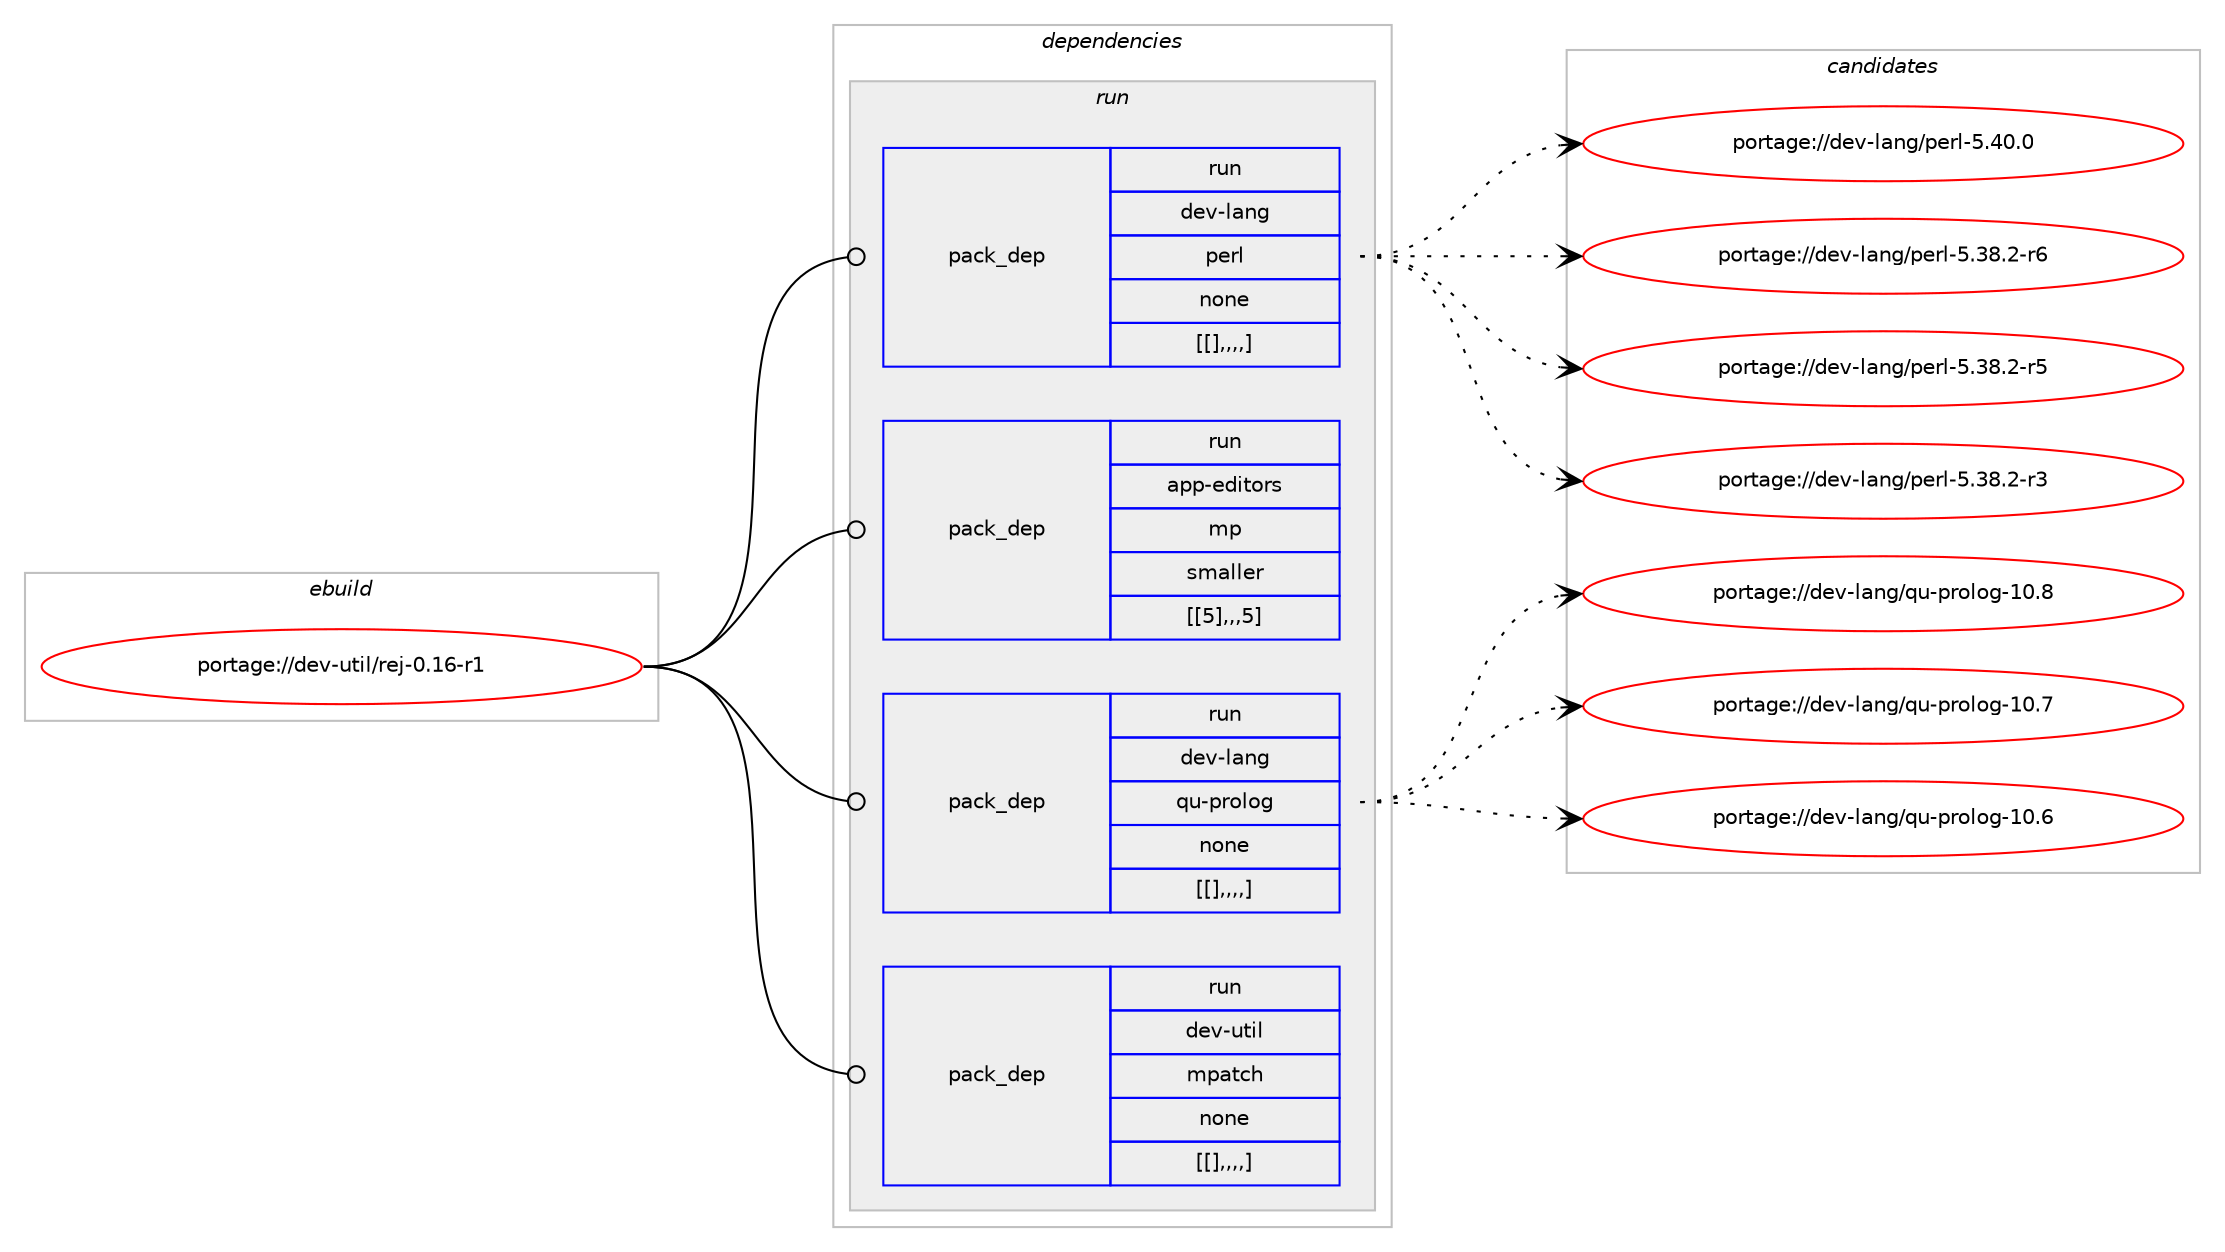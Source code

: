 digraph prolog {

# *************
# Graph options
# *************

newrank=true;
concentrate=true;
compound=true;
graph [rankdir=LR,fontname=Helvetica,fontsize=10,ranksep=1.5];#, ranksep=2.5, nodesep=0.2];
edge  [arrowhead=vee];
node  [fontname=Helvetica,fontsize=10];

# **********
# The ebuild
# **********

subgraph cluster_leftcol {
color=gray;
label=<<i>ebuild</i>>;
id [label="portage://dev-util/rej-0.16-r1", color=red, width=4, href="../dev-util/rej-0.16-r1.svg"];
}

# ****************
# The dependencies
# ****************

subgraph cluster_midcol {
color=gray;
label=<<i>dependencies</i>>;
subgraph cluster_compile {
fillcolor="#eeeeee";
style=filled;
label=<<i>compile</i>>;
}
subgraph cluster_compileandrun {
fillcolor="#eeeeee";
style=filled;
label=<<i>compile and run</i>>;
}
subgraph cluster_run {
fillcolor="#eeeeee";
style=filled;
label=<<i>run</i>>;
subgraph pack157888 {
dependency222633 [label=<<TABLE BORDER="0" CELLBORDER="1" CELLSPACING="0" CELLPADDING="4" WIDTH="220"><TR><TD ROWSPAN="6" CELLPADDING="30">pack_dep</TD></TR><TR><TD WIDTH="110">run</TD></TR><TR><TD>dev-lang</TD></TR><TR><TD>perl</TD></TR><TR><TD>none</TD></TR><TR><TD>[[],,,,]</TD></TR></TABLE>>, shape=none, color=blue];
}
id:e -> dependency222633:w [weight=20,style="solid",arrowhead="odot"];
subgraph pack157889 {
dependency222634 [label=<<TABLE BORDER="0" CELLBORDER="1" CELLSPACING="0" CELLPADDING="4" WIDTH="220"><TR><TD ROWSPAN="6" CELLPADDING="30">pack_dep</TD></TR><TR><TD WIDTH="110">run</TD></TR><TR><TD>app-editors</TD></TR><TR><TD>mp</TD></TR><TR><TD>smaller</TD></TR><TR><TD>[[5],,,5]</TD></TR></TABLE>>, shape=none, color=blue];
}
id:e -> dependency222634:w [weight=20,style="solid",arrowhead="odot"];
subgraph pack157890 {
dependency222635 [label=<<TABLE BORDER="0" CELLBORDER="1" CELLSPACING="0" CELLPADDING="4" WIDTH="220"><TR><TD ROWSPAN="6" CELLPADDING="30">pack_dep</TD></TR><TR><TD WIDTH="110">run</TD></TR><TR><TD>dev-lang</TD></TR><TR><TD>qu-prolog</TD></TR><TR><TD>none</TD></TR><TR><TD>[[],,,,]</TD></TR></TABLE>>, shape=none, color=blue];
}
id:e -> dependency222635:w [weight=20,style="solid",arrowhead="odot"];
subgraph pack157891 {
dependency222636 [label=<<TABLE BORDER="0" CELLBORDER="1" CELLSPACING="0" CELLPADDING="4" WIDTH="220"><TR><TD ROWSPAN="6" CELLPADDING="30">pack_dep</TD></TR><TR><TD WIDTH="110">run</TD></TR><TR><TD>dev-util</TD></TR><TR><TD>mpatch</TD></TR><TR><TD>none</TD></TR><TR><TD>[[],,,,]</TD></TR></TABLE>>, shape=none, color=blue];
}
id:e -> dependency222636:w [weight=20,style="solid",arrowhead="odot"];
}
}

# **************
# The candidates
# **************

subgraph cluster_choices {
rank=same;
color=gray;
label=<<i>candidates</i>>;

subgraph choice157888 {
color=black;
nodesep=1;
choice10010111845108971101034711210111410845534652484648 [label="portage://dev-lang/perl-5.40.0", color=red, width=4,href="../dev-lang/perl-5.40.0.svg"];
choice100101118451089711010347112101114108455346515646504511454 [label="portage://dev-lang/perl-5.38.2-r6", color=red, width=4,href="../dev-lang/perl-5.38.2-r6.svg"];
choice100101118451089711010347112101114108455346515646504511453 [label="portage://dev-lang/perl-5.38.2-r5", color=red, width=4,href="../dev-lang/perl-5.38.2-r5.svg"];
choice100101118451089711010347112101114108455346515646504511451 [label="portage://dev-lang/perl-5.38.2-r3", color=red, width=4,href="../dev-lang/perl-5.38.2-r3.svg"];
dependency222633:e -> choice10010111845108971101034711210111410845534652484648:w [style=dotted,weight="100"];
dependency222633:e -> choice100101118451089711010347112101114108455346515646504511454:w [style=dotted,weight="100"];
dependency222633:e -> choice100101118451089711010347112101114108455346515646504511453:w [style=dotted,weight="100"];
dependency222633:e -> choice100101118451089711010347112101114108455346515646504511451:w [style=dotted,weight="100"];
}
subgraph choice157889 {
color=black;
nodesep=1;
}
subgraph choice157890 {
color=black;
nodesep=1;
choice100101118451089711010347113117451121141111081111034549484656 [label="portage://dev-lang/qu-prolog-10.8", color=red, width=4,href="../dev-lang/qu-prolog-10.8.svg"];
choice100101118451089711010347113117451121141111081111034549484655 [label="portage://dev-lang/qu-prolog-10.7", color=red, width=4,href="../dev-lang/qu-prolog-10.7.svg"];
choice100101118451089711010347113117451121141111081111034549484654 [label="portage://dev-lang/qu-prolog-10.6", color=red, width=4,href="../dev-lang/qu-prolog-10.6.svg"];
dependency222635:e -> choice100101118451089711010347113117451121141111081111034549484656:w [style=dotted,weight="100"];
dependency222635:e -> choice100101118451089711010347113117451121141111081111034549484655:w [style=dotted,weight="100"];
dependency222635:e -> choice100101118451089711010347113117451121141111081111034549484654:w [style=dotted,weight="100"];
}
subgraph choice157891 {
color=black;
nodesep=1;
}
}

}
